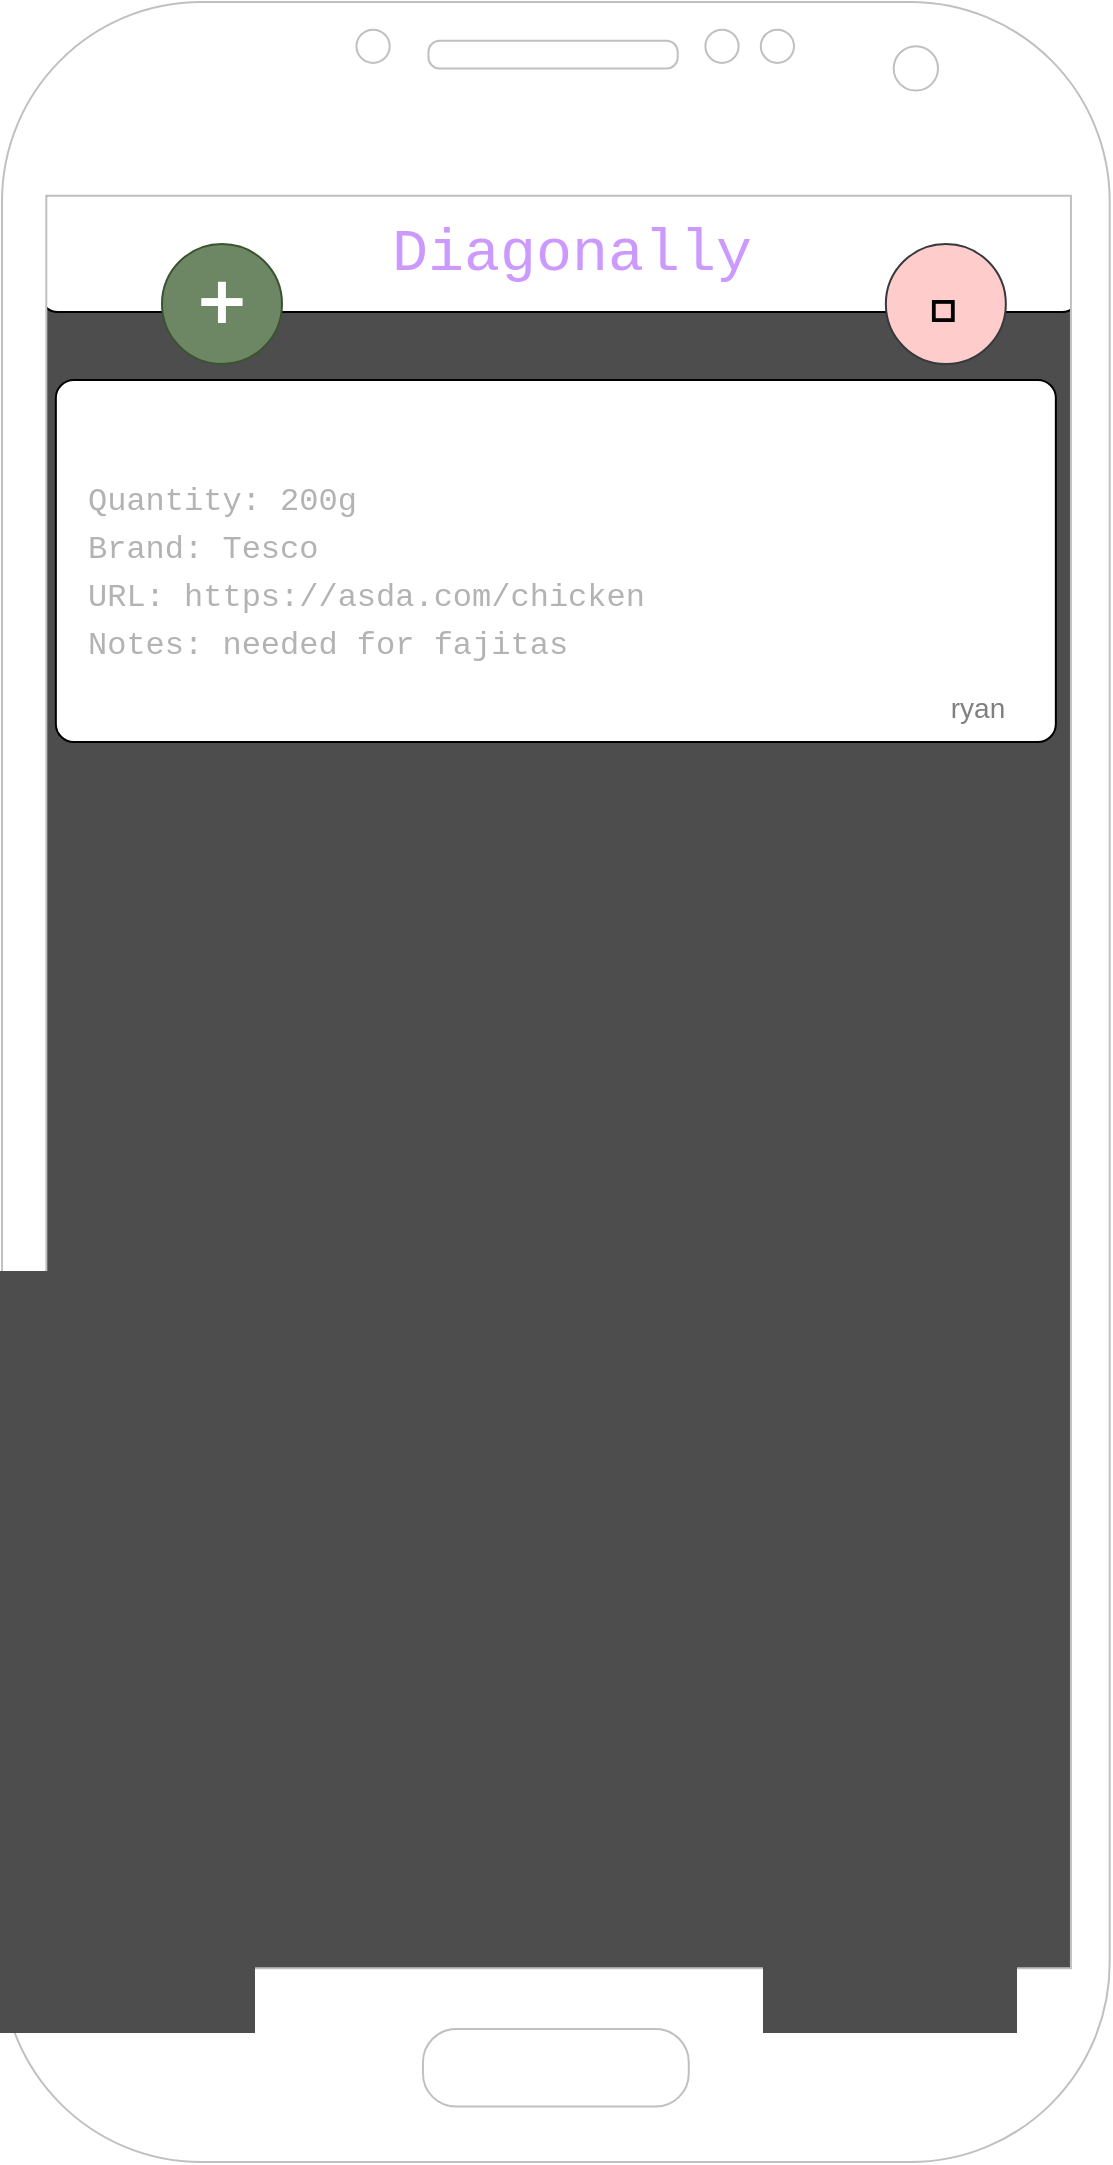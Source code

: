<mxfile>
    <diagram id="maHTeQC3HRhHOLNJ7ehN" name="Page-1">
        <mxGraphModel dx="1254" dy="840" grid="1" gridSize="10" guides="1" tooltips="1" connect="1" arrows="1" fold="1" page="1" pageScale="1" pageWidth="827" pageHeight="1169" math="0" shadow="0">
            <root>
                <mxCell id="0"/>
                <mxCell id="1" parent="0"/>
                <mxCell id="3" value="" style="rounded=0;whiteSpace=wrap;html=1;fillColor=#4D4D4D;fontColor=#333333;strokeColor=#666666;" parent="1" vertex="1">
                    <mxGeometry x="60" y="130" width="520" height="910" as="geometry"/>
                </mxCell>
                <mxCell id="5" value="" style="rounded=1;whiteSpace=wrap;html=1;fontFamily=Courier New;fontSize=30;fontColor=#000000;" parent="1" vertex="1">
                    <mxGeometry x="59" y="135" width="520" height="60" as="geometry"/>
                </mxCell>
                <mxCell id="2" value="" style="verticalLabelPosition=bottom;verticalAlign=top;html=1;shadow=0;dashed=0;strokeWidth=1;shape=mxgraph.android.phone2;strokeColor=#c0c0c0;" parent="1" vertex="1">
                    <mxGeometry x="40" y="40" width="553.85" height="1080" as="geometry"/>
                </mxCell>
                <mxCell id="4" value="&lt;font face=&quot;Courier New&quot; style=&quot;font-size: 30px;&quot;&gt;Diagonally&lt;/font&gt;" style="text;html=1;strokeColor=none;fillColor=none;align=center;verticalAlign=middle;whiteSpace=wrap;rounded=0;fontColor=#CC99FF;" parent="1" vertex="1">
                    <mxGeometry x="209.85" y="150" width="230" height="30" as="geometry"/>
                </mxCell>
                <mxCell id="6" value="➕" style="ellipse;whiteSpace=wrap;html=1;fontFamily=Courier New;fontSize=30;fillColor=#6d8764;strokeColor=#3A5431;fontColor=#FFFFFF;" parent="1" vertex="1">
                    <mxGeometry x="120" y="161" width="60" height="60" as="geometry"/>
                </mxCell>
                <mxCell id="7" value="" style="rounded=1;whiteSpace=wrap;html=1;fontFamily=Courier New;fontSize=30;fontColor=#FFFFFF;align=center;arcSize=5;" parent="1" vertex="1">
                    <mxGeometry x="66.92" y="229" width="500" height="181" as="geometry"/>
                </mxCell>
                <mxCell id="8" value="&lt;font style=&quot;font-size: 24px;&quot;&gt;Chicken&lt;/font&gt;&lt;br&gt;&lt;font color=&quot;#b3b3b3&quot; style=&quot;font-size: 16px;&quot;&gt;Quantity: 200g&lt;br&gt;Brand: Tesco&lt;br&gt;URL: https://asda.com/chicken&lt;br&gt;Notes: needed for fajitas&lt;/font&gt;" style="text;html=1;strokeColor=none;fillColor=none;align=left;verticalAlign=top;whiteSpace=wrap;rounded=0;fontFamily=Courier New;fontSize=20;fontColor=#FFFFFF;" parent="1" vertex="1">
                    <mxGeometry x="80.92" y="241" width="450" height="129" as="geometry"/>
                </mxCell>
                <mxCell id="9" value="&lt;font style=&quot;font-size: 14px;&quot;&gt;ryan&lt;/font&gt;" style="text;html=1;strokeColor=none;fillColor=none;align=center;verticalAlign=middle;whiteSpace=wrap;rounded=0;fontSize=24;fontColor=#808080;" vertex="1" parent="1">
                    <mxGeometry x="461.85" y="375" width="132.15" height="30" as="geometry"/>
                </mxCell>
                <mxCell id="10" value="🧹" style="ellipse;whiteSpace=wrap;html=1;fontFamily=Courier New;fontSize=30;fillColor=#ffcccc;strokeColor=#36393d;" vertex="1" parent="1">
                    <mxGeometry x="481.92" y="161" width="60" height="60" as="geometry"/>
                </mxCell>
            </root>
        </mxGraphModel>
    </diagram>
</mxfile>